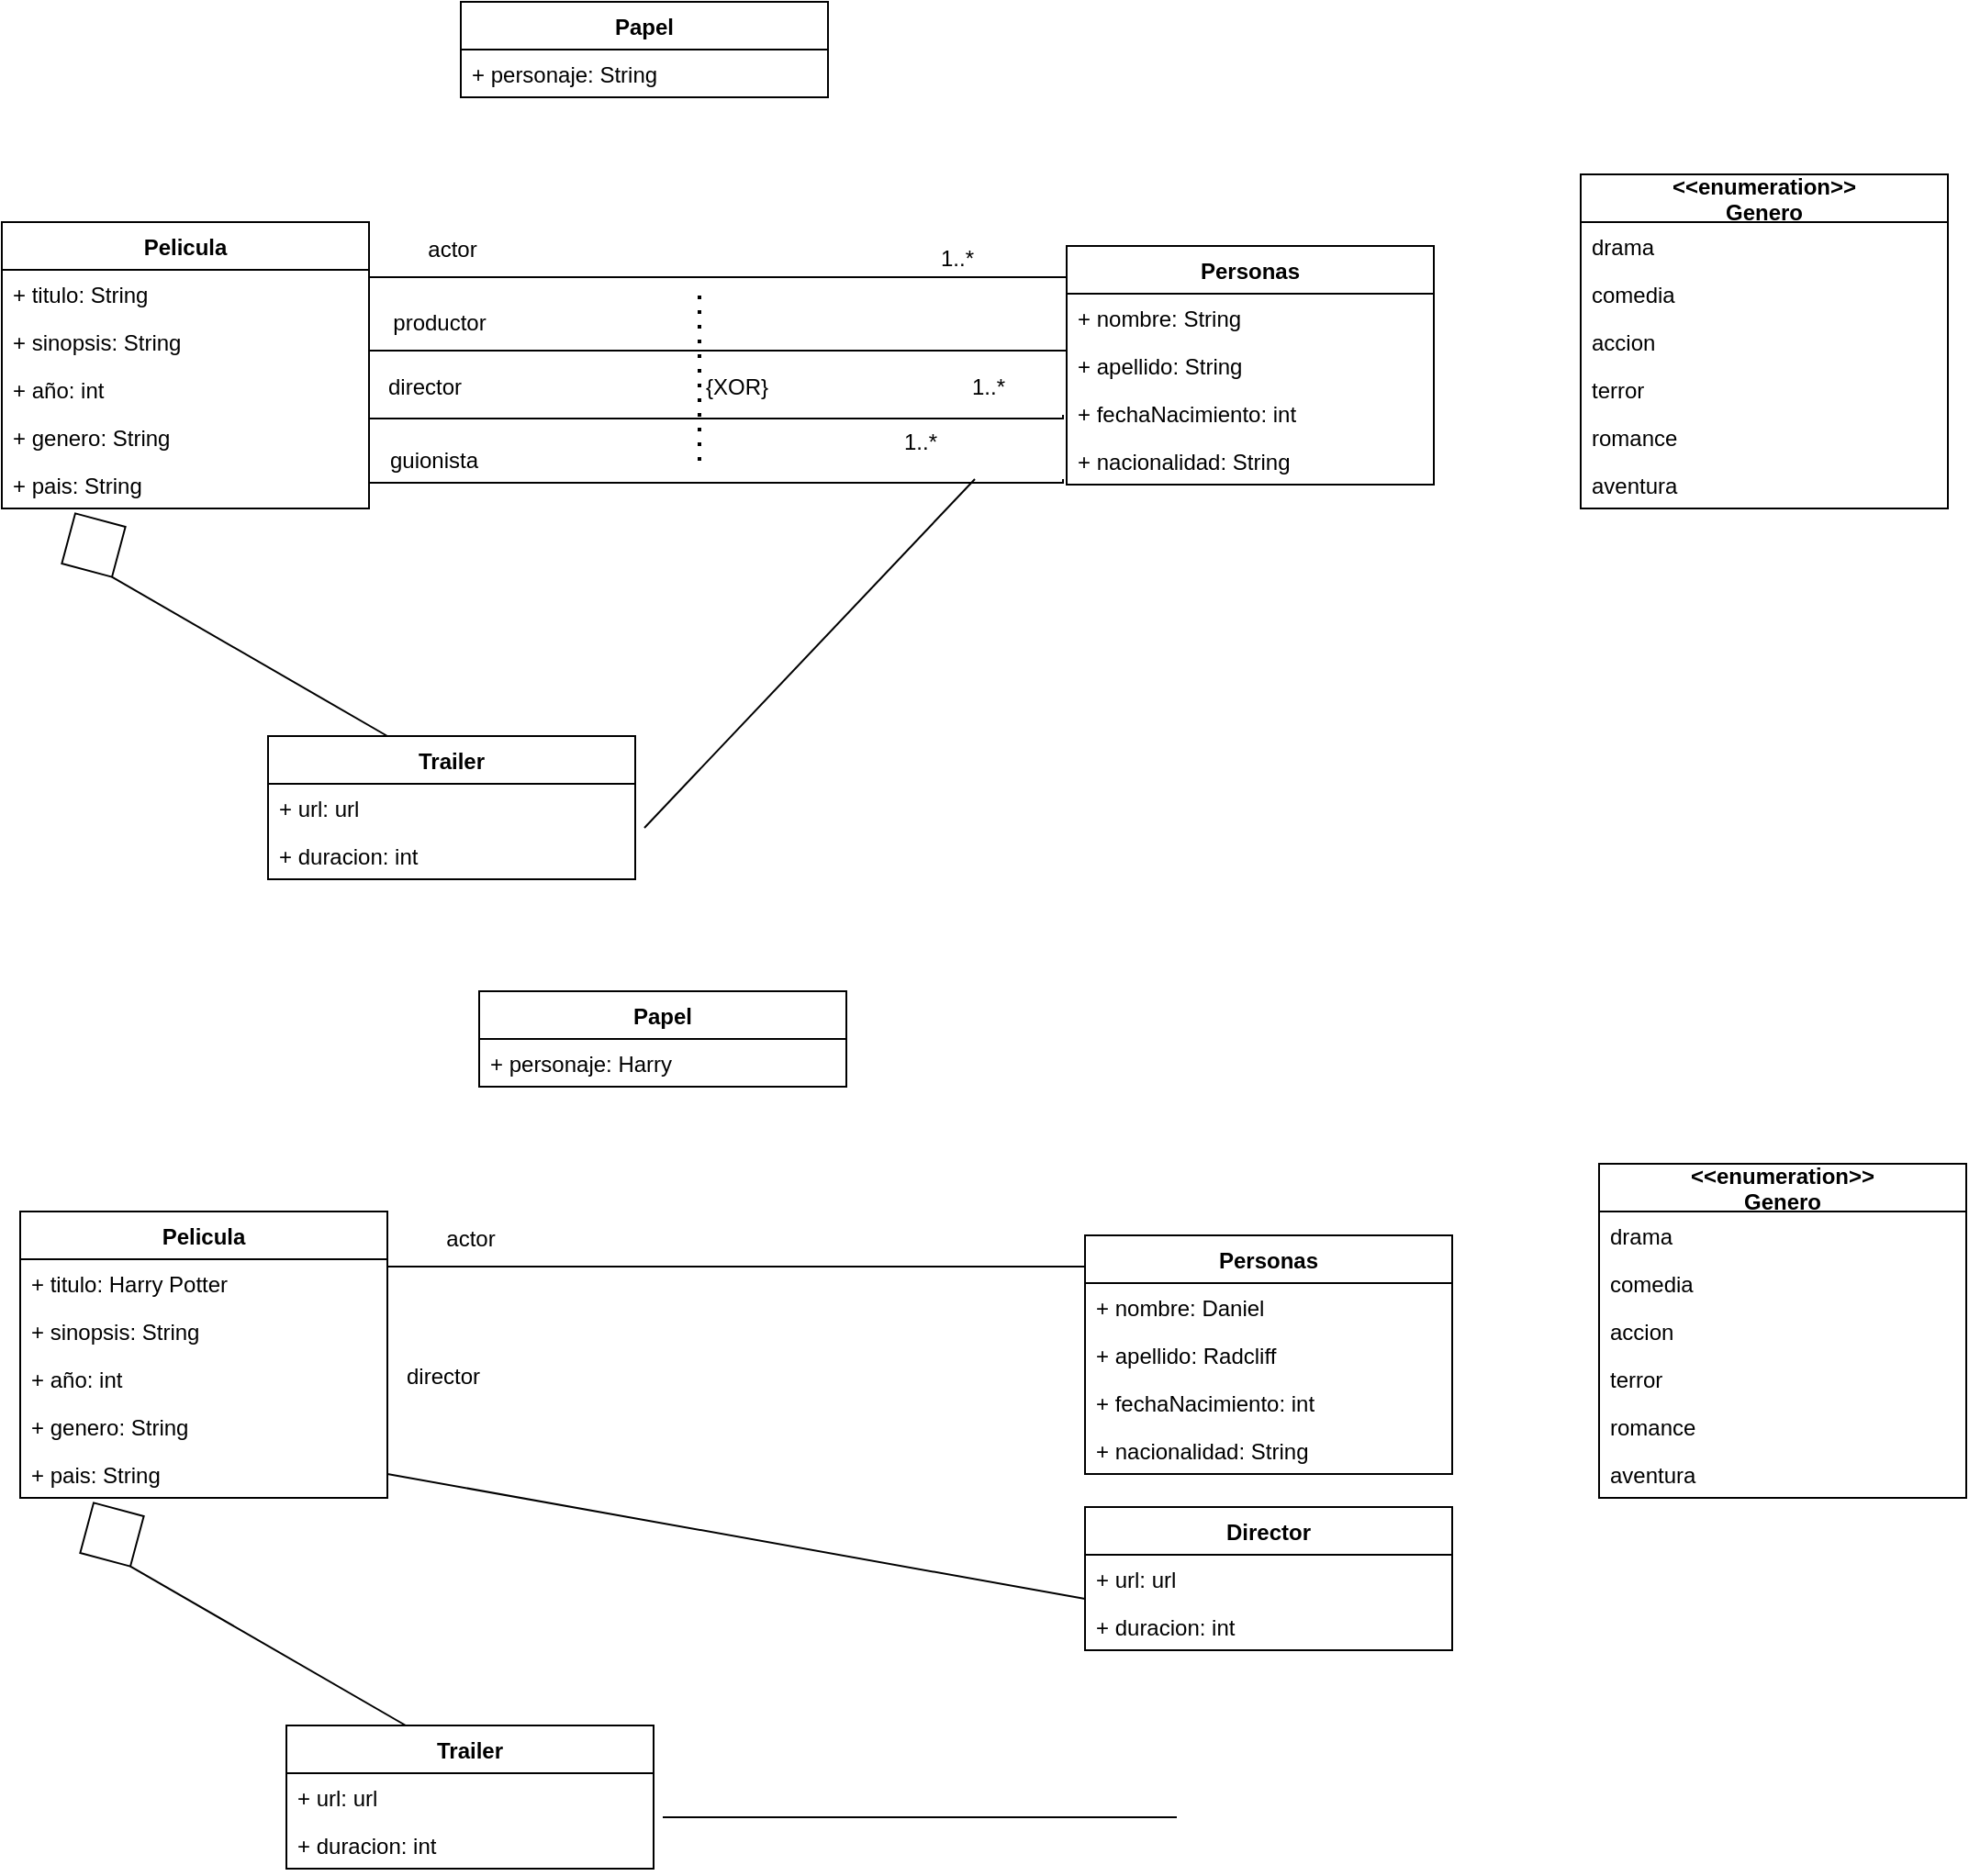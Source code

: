 <mxfile version="20.8.20" type="device"><diagram name="Página-1" id="RFLuZfYHAVXFZ298ACyZ"><mxGraphModel dx="1387" dy="788" grid="1" gridSize="10" guides="1" tooltips="1" connect="1" arrows="1" fold="1" page="1" pageScale="1" pageWidth="1654" pageHeight="2336" math="0" shadow="0"><root><mxCell id="0"/><mxCell id="1" parent="0"/><mxCell id="L2RYxnc0mbMFCB9pE1Jl-1" value="Pelicula" style="swimlane;fontStyle=1;childLayout=stackLayout;horizontal=1;startSize=26;fillColor=none;horizontalStack=0;resizeParent=1;resizeParentMax=0;resizeLast=0;collapsible=1;marginBottom=0;" parent="1" vertex="1"><mxGeometry x="270" y="130" width="200" height="156" as="geometry"/></mxCell><mxCell id="L2RYxnc0mbMFCB9pE1Jl-2" value="+ titulo: String" style="text;strokeColor=none;fillColor=none;align=left;verticalAlign=top;spacingLeft=4;spacingRight=4;overflow=hidden;rotatable=0;points=[[0,0.5],[1,0.5]];portConstraint=eastwest;" parent="L2RYxnc0mbMFCB9pE1Jl-1" vertex="1"><mxGeometry y="26" width="200" height="26" as="geometry"/></mxCell><mxCell id="L2RYxnc0mbMFCB9pE1Jl-3" value="+ sinopsis: String" style="text;strokeColor=none;fillColor=none;align=left;verticalAlign=top;spacingLeft=4;spacingRight=4;overflow=hidden;rotatable=0;points=[[0,0.5],[1,0.5]];portConstraint=eastwest;" parent="L2RYxnc0mbMFCB9pE1Jl-1" vertex="1"><mxGeometry y="52" width="200" height="26" as="geometry"/></mxCell><mxCell id="L2RYxnc0mbMFCB9pE1Jl-4" value="+ año: int" style="text;strokeColor=none;fillColor=none;align=left;verticalAlign=top;spacingLeft=4;spacingRight=4;overflow=hidden;rotatable=0;points=[[0,0.5],[1,0.5]];portConstraint=eastwest;" parent="L2RYxnc0mbMFCB9pE1Jl-1" vertex="1"><mxGeometry y="78" width="200" height="26" as="geometry"/></mxCell><mxCell id="L2RYxnc0mbMFCB9pE1Jl-5" value="+ genero: String" style="text;strokeColor=none;fillColor=none;align=left;verticalAlign=top;spacingLeft=4;spacingRight=4;overflow=hidden;rotatable=0;points=[[0,0.5],[1,0.5]];portConstraint=eastwest;" parent="L2RYxnc0mbMFCB9pE1Jl-1" vertex="1"><mxGeometry y="104" width="200" height="26" as="geometry"/></mxCell><mxCell id="L2RYxnc0mbMFCB9pE1Jl-6" value="+ pais: String" style="text;strokeColor=none;fillColor=none;align=left;verticalAlign=top;spacingLeft=4;spacingRight=4;overflow=hidden;rotatable=0;points=[[0,0.5],[1,0.5]];portConstraint=eastwest;" parent="L2RYxnc0mbMFCB9pE1Jl-1" vertex="1"><mxGeometry y="130" width="200" height="26" as="geometry"/></mxCell><mxCell id="L2RYxnc0mbMFCB9pE1Jl-11" value="Personas" style="swimlane;fontStyle=1;childLayout=stackLayout;horizontal=1;startSize=26;fillColor=none;horizontalStack=0;resizeParent=1;resizeParentMax=0;resizeLast=0;collapsible=1;marginBottom=0;" parent="1" vertex="1"><mxGeometry x="850" y="143" width="200" height="130" as="geometry"/></mxCell><mxCell id="L2RYxnc0mbMFCB9pE1Jl-12" value="+ nombre: String" style="text;strokeColor=none;fillColor=none;align=left;verticalAlign=top;spacingLeft=4;spacingRight=4;overflow=hidden;rotatable=0;points=[[0,0.5],[1,0.5]];portConstraint=eastwest;" parent="L2RYxnc0mbMFCB9pE1Jl-11" vertex="1"><mxGeometry y="26" width="200" height="26" as="geometry"/></mxCell><mxCell id="L2RYxnc0mbMFCB9pE1Jl-13" value="+ apellido: String" style="text;strokeColor=none;fillColor=none;align=left;verticalAlign=top;spacingLeft=4;spacingRight=4;overflow=hidden;rotatable=0;points=[[0,0.5],[1,0.5]];portConstraint=eastwest;" parent="L2RYxnc0mbMFCB9pE1Jl-11" vertex="1"><mxGeometry y="52" width="200" height="26" as="geometry"/></mxCell><mxCell id="L2RYxnc0mbMFCB9pE1Jl-14" value="+ fechaNacimiento: int" style="text;strokeColor=none;fillColor=none;align=left;verticalAlign=top;spacingLeft=4;spacingRight=4;overflow=hidden;rotatable=0;points=[[0,0.5],[1,0.5]];portConstraint=eastwest;" parent="L2RYxnc0mbMFCB9pE1Jl-11" vertex="1"><mxGeometry y="78" width="200" height="26" as="geometry"/></mxCell><mxCell id="L2RYxnc0mbMFCB9pE1Jl-15" value="+ nacionalidad: String" style="text;strokeColor=none;fillColor=none;align=left;verticalAlign=top;spacingLeft=4;spacingRight=4;overflow=hidden;rotatable=0;points=[[0,0.5],[1,0.5]];portConstraint=eastwest;" parent="L2RYxnc0mbMFCB9pE1Jl-11" vertex="1"><mxGeometry y="104" width="200" height="26" as="geometry"/></mxCell><mxCell id="L2RYxnc0mbMFCB9pE1Jl-17" style="edgeStyle=orthogonalEdgeStyle;rounded=0;orthogonalLoop=1;jettySize=auto;html=1;endArrow=none;endFill=0;" parent="1" source="L2RYxnc0mbMFCB9pE1Jl-2" edge="1"><mxGeometry relative="1" as="geometry"><mxPoint x="850" y="180" as="targetPoint"/><Array as="points"><mxPoint x="850" y="160"/></Array></mxGeometry></mxCell><mxCell id="L2RYxnc0mbMFCB9pE1Jl-19" style="edgeStyle=orthogonalEdgeStyle;rounded=0;orthogonalLoop=1;jettySize=auto;html=1;entryX=-0.01;entryY=0.115;entryDx=0;entryDy=0;entryPerimeter=0;endArrow=none;endFill=0;" parent="1" edge="1"><mxGeometry relative="1" as="geometry"><mxPoint x="848" y="235" as="targetPoint"/><mxPoint x="470" y="237" as="sourcePoint"/><Array as="points"><mxPoint x="848" y="237"/></Array></mxGeometry></mxCell><mxCell id="L2RYxnc0mbMFCB9pE1Jl-20" style="edgeStyle=orthogonalEdgeStyle;rounded=0;orthogonalLoop=1;jettySize=auto;html=1;entryX=-0.01;entryY=0.115;entryDx=0;entryDy=0;entryPerimeter=0;endArrow=none;endFill=0;" parent="1" edge="1"><mxGeometry relative="1" as="geometry"><mxPoint x="848" y="270" as="targetPoint"/><mxPoint x="470" y="272" as="sourcePoint"/><Array as="points"><mxPoint x="848" y="272"/></Array></mxGeometry></mxCell><mxCell id="L2RYxnc0mbMFCB9pE1Jl-21" value="actor" style="text;html=1;align=center;verticalAlign=middle;resizable=0;points=[];autosize=1;strokeColor=none;fillColor=none;" parent="1" vertex="1"><mxGeometry x="490" y="130" width="50" height="30" as="geometry"/></mxCell><mxCell id="L2RYxnc0mbMFCB9pE1Jl-22" value="productor" style="text;html=1;align=center;verticalAlign=middle;resizable=0;points=[];autosize=1;strokeColor=none;fillColor=none;" parent="1" vertex="1"><mxGeometry x="473" y="170" width="70" height="30" as="geometry"/></mxCell><mxCell id="L2RYxnc0mbMFCB9pE1Jl-23" value="guionista" style="text;html=1;align=center;verticalAlign=middle;resizable=0;points=[];autosize=1;strokeColor=none;fillColor=none;" parent="1" vertex="1"><mxGeometry x="470" y="245" width="70" height="30" as="geometry"/></mxCell><mxCell id="L2RYxnc0mbMFCB9pE1Jl-24" value="director" style="text;html=1;align=center;verticalAlign=middle;resizable=0;points=[];autosize=1;strokeColor=none;fillColor=none;" parent="1" vertex="1"><mxGeometry x="470" y="205" width="60" height="30" as="geometry"/></mxCell><mxCell id="L2RYxnc0mbMFCB9pE1Jl-25" value="" style="endArrow=none;dashed=1;html=1;dashPattern=1 3;strokeWidth=2;rounded=0;" parent="1" edge="1"><mxGeometry width="50" height="50" relative="1" as="geometry"><mxPoint x="650" y="260" as="sourcePoint"/><mxPoint x="650" y="170" as="targetPoint"/></mxGeometry></mxCell><mxCell id="L2RYxnc0mbMFCB9pE1Jl-26" value="{XOR}" style="text;html=1;align=center;verticalAlign=middle;resizable=0;points=[];autosize=1;strokeColor=none;fillColor=none;" parent="1" vertex="1"><mxGeometry x="640" y="205" width="60" height="30" as="geometry"/></mxCell><mxCell id="L2RYxnc0mbMFCB9pE1Jl-31" value="1..*" style="text;html=1;align=center;verticalAlign=middle;resizable=0;points=[];autosize=1;strokeColor=none;fillColor=none;" parent="1" vertex="1"><mxGeometry x="750" y="235" width="40" height="30" as="geometry"/></mxCell><mxCell id="L2RYxnc0mbMFCB9pE1Jl-32" style="edgeStyle=orthogonalEdgeStyle;rounded=0;orthogonalLoop=1;jettySize=auto;html=1;endArrow=none;endFill=0;" parent="1" edge="1"><mxGeometry relative="1" as="geometry"><mxPoint x="850" y="200" as="targetPoint"/><mxPoint x="470" y="200" as="sourcePoint"/><Array as="points"><mxPoint x="848" y="200"/></Array></mxGeometry></mxCell><mxCell id="L2RYxnc0mbMFCB9pE1Jl-33" value="1..*" style="text;html=1;align=center;verticalAlign=middle;resizable=0;points=[];autosize=1;strokeColor=none;fillColor=none;" parent="1" vertex="1"><mxGeometry x="787" y="205" width="40" height="30" as="geometry"/></mxCell><mxCell id="13vl3o3LQQOoGvWMu2V--1" value="Papel" style="swimlane;fontStyle=1;childLayout=stackLayout;horizontal=1;startSize=26;fillColor=none;horizontalStack=0;resizeParent=1;resizeParentMax=0;resizeLast=0;collapsible=1;marginBottom=0;" vertex="1" parent="1"><mxGeometry x="520" y="10" width="200" height="52" as="geometry"/></mxCell><mxCell id="13vl3o3LQQOoGvWMu2V--2" value="+ personaje: String" style="text;strokeColor=none;fillColor=none;align=left;verticalAlign=top;spacingLeft=4;spacingRight=4;overflow=hidden;rotatable=0;points=[[0,0.5],[1,0.5]];portConstraint=eastwest;" vertex="1" parent="13vl3o3LQQOoGvWMu2V--1"><mxGeometry y="26" width="200" height="26" as="geometry"/></mxCell><mxCell id="13vl3o3LQQOoGvWMu2V--7" value="&lt;&lt;enumeration&gt;&gt;&#10;Genero" style="swimlane;fontStyle=1;childLayout=stackLayout;horizontal=1;startSize=26;fillColor=none;horizontalStack=0;resizeParent=1;resizeParentMax=0;resizeLast=0;collapsible=1;marginBottom=0;" vertex="1" parent="1"><mxGeometry x="1130" y="104" width="200" height="182" as="geometry"/></mxCell><mxCell id="13vl3o3LQQOoGvWMu2V--8" value="drama" style="text;strokeColor=none;fillColor=none;align=left;verticalAlign=top;spacingLeft=4;spacingRight=4;overflow=hidden;rotatable=0;points=[[0,0.5],[1,0.5]];portConstraint=eastwest;" vertex="1" parent="13vl3o3LQQOoGvWMu2V--7"><mxGeometry y="26" width="200" height="26" as="geometry"/></mxCell><mxCell id="13vl3o3LQQOoGvWMu2V--9" value="comedia" style="text;strokeColor=none;fillColor=none;align=left;verticalAlign=top;spacingLeft=4;spacingRight=4;overflow=hidden;rotatable=0;points=[[0,0.5],[1,0.5]];portConstraint=eastwest;" vertex="1" parent="13vl3o3LQQOoGvWMu2V--7"><mxGeometry y="52" width="200" height="26" as="geometry"/></mxCell><mxCell id="13vl3o3LQQOoGvWMu2V--10" value="accion" style="text;strokeColor=none;fillColor=none;align=left;verticalAlign=top;spacingLeft=4;spacingRight=4;overflow=hidden;rotatable=0;points=[[0,0.5],[1,0.5]];portConstraint=eastwest;" vertex="1" parent="13vl3o3LQQOoGvWMu2V--7"><mxGeometry y="78" width="200" height="26" as="geometry"/></mxCell><mxCell id="13vl3o3LQQOoGvWMu2V--11" value="terror" style="text;strokeColor=none;fillColor=none;align=left;verticalAlign=top;spacingLeft=4;spacingRight=4;overflow=hidden;rotatable=0;points=[[0,0.5],[1,0.5]];portConstraint=eastwest;" vertex="1" parent="13vl3o3LQQOoGvWMu2V--7"><mxGeometry y="104" width="200" height="26" as="geometry"/></mxCell><mxCell id="13vl3o3LQQOoGvWMu2V--12" value="romance" style="text;strokeColor=none;fillColor=none;align=left;verticalAlign=top;spacingLeft=4;spacingRight=4;overflow=hidden;rotatable=0;points=[[0,0.5],[1,0.5]];portConstraint=eastwest;" vertex="1" parent="13vl3o3LQQOoGvWMu2V--7"><mxGeometry y="130" width="200" height="26" as="geometry"/></mxCell><mxCell id="13vl3o3LQQOoGvWMu2V--13" value="aventura" style="text;strokeColor=none;fillColor=none;align=left;verticalAlign=top;spacingLeft=4;spacingRight=4;overflow=hidden;rotatable=0;points=[[0,0.5],[1,0.5]];portConstraint=eastwest;" vertex="1" parent="13vl3o3LQQOoGvWMu2V--7"><mxGeometry y="156" width="200" height="26" as="geometry"/></mxCell><mxCell id="13vl3o3LQQOoGvWMu2V--14" value="Trailer" style="swimlane;fontStyle=1;childLayout=stackLayout;horizontal=1;startSize=26;fillColor=none;horizontalStack=0;resizeParent=1;resizeParentMax=0;resizeLast=0;collapsible=1;marginBottom=0;" vertex="1" parent="1"><mxGeometry x="415" y="410" width="200" height="78" as="geometry"/></mxCell><mxCell id="13vl3o3LQQOoGvWMu2V--15" value="+ url: url&#10;" style="text;strokeColor=none;fillColor=none;align=left;verticalAlign=top;spacingLeft=4;spacingRight=4;overflow=hidden;rotatable=0;points=[[0,0.5],[1,0.5]];portConstraint=eastwest;" vertex="1" parent="13vl3o3LQQOoGvWMu2V--14"><mxGeometry y="26" width="200" height="26" as="geometry"/></mxCell><mxCell id="13vl3o3LQQOoGvWMu2V--16" value="+ duracion: int" style="text;strokeColor=none;fillColor=none;align=left;verticalAlign=top;spacingLeft=4;spacingRight=4;overflow=hidden;rotatable=0;points=[[0,0.5],[1,0.5]];portConstraint=eastwest;" vertex="1" parent="13vl3o3LQQOoGvWMu2V--14"><mxGeometry y="52" width="200" height="26" as="geometry"/></mxCell><mxCell id="13vl3o3LQQOoGvWMu2V--19" value="1..*" style="text;html=1;align=center;verticalAlign=middle;resizable=0;points=[];autosize=1;strokeColor=none;fillColor=none;" vertex="1" parent="1"><mxGeometry x="770" y="135" width="40" height="30" as="geometry"/></mxCell><mxCell id="13vl3o3LQQOoGvWMu2V--20" value="" style="rhombus;whiteSpace=wrap;html=1;rotation=-30;" vertex="1" parent="1"><mxGeometry x="300" y="286" width="40" height="40" as="geometry"/></mxCell><mxCell id="13vl3o3LQQOoGvWMu2V--21" value="" style="endArrow=none;html=1;rounded=0;entryX=0.5;entryY=1;entryDx=0;entryDy=0;exitX=0.325;exitY=0;exitDx=0;exitDy=0;exitPerimeter=0;" edge="1" parent="1" source="13vl3o3LQQOoGvWMu2V--14" target="13vl3o3LQQOoGvWMu2V--20"><mxGeometry width="50" height="50" relative="1" as="geometry"><mxPoint x="320" y="390" as="sourcePoint"/><mxPoint x="370" y="340" as="targetPoint"/></mxGeometry></mxCell><mxCell id="13vl3o3LQQOoGvWMu2V--22" value="" style="endArrow=none;html=1;rounded=0;" edge="1" parent="1"><mxGeometry width="50" height="50" relative="1" as="geometry"><mxPoint x="620" y="460" as="sourcePoint"/><mxPoint x="800" y="270" as="targetPoint"/></mxGeometry></mxCell><mxCell id="13vl3o3LQQOoGvWMu2V--23" value="Pelicula" style="swimlane;fontStyle=1;childLayout=stackLayout;horizontal=1;startSize=26;fillColor=none;horizontalStack=0;resizeParent=1;resizeParentMax=0;resizeLast=0;collapsible=1;marginBottom=0;" vertex="1" parent="1"><mxGeometry x="280" y="669" width="200" height="156" as="geometry"/></mxCell><mxCell id="13vl3o3LQQOoGvWMu2V--24" value="+ titulo: Harry Potter" style="text;strokeColor=none;fillColor=none;align=left;verticalAlign=top;spacingLeft=4;spacingRight=4;overflow=hidden;rotatable=0;points=[[0,0.5],[1,0.5]];portConstraint=eastwest;" vertex="1" parent="13vl3o3LQQOoGvWMu2V--23"><mxGeometry y="26" width="200" height="26" as="geometry"/></mxCell><mxCell id="13vl3o3LQQOoGvWMu2V--25" value="+ sinopsis: String" style="text;strokeColor=none;fillColor=none;align=left;verticalAlign=top;spacingLeft=4;spacingRight=4;overflow=hidden;rotatable=0;points=[[0,0.5],[1,0.5]];portConstraint=eastwest;" vertex="1" parent="13vl3o3LQQOoGvWMu2V--23"><mxGeometry y="52" width="200" height="26" as="geometry"/></mxCell><mxCell id="13vl3o3LQQOoGvWMu2V--26" value="+ año: int" style="text;strokeColor=none;fillColor=none;align=left;verticalAlign=top;spacingLeft=4;spacingRight=4;overflow=hidden;rotatable=0;points=[[0,0.5],[1,0.5]];portConstraint=eastwest;" vertex="1" parent="13vl3o3LQQOoGvWMu2V--23"><mxGeometry y="78" width="200" height="26" as="geometry"/></mxCell><mxCell id="13vl3o3LQQOoGvWMu2V--27" value="+ genero: String" style="text;strokeColor=none;fillColor=none;align=left;verticalAlign=top;spacingLeft=4;spacingRight=4;overflow=hidden;rotatable=0;points=[[0,0.5],[1,0.5]];portConstraint=eastwest;" vertex="1" parent="13vl3o3LQQOoGvWMu2V--23"><mxGeometry y="104" width="200" height="26" as="geometry"/></mxCell><mxCell id="13vl3o3LQQOoGvWMu2V--28" value="+ pais: String" style="text;strokeColor=none;fillColor=none;align=left;verticalAlign=top;spacingLeft=4;spacingRight=4;overflow=hidden;rotatable=0;points=[[0,0.5],[1,0.5]];portConstraint=eastwest;" vertex="1" parent="13vl3o3LQQOoGvWMu2V--23"><mxGeometry y="130" width="200" height="26" as="geometry"/></mxCell><mxCell id="13vl3o3LQQOoGvWMu2V--29" value="Personas" style="swimlane;fontStyle=1;childLayout=stackLayout;horizontal=1;startSize=26;fillColor=none;horizontalStack=0;resizeParent=1;resizeParentMax=0;resizeLast=0;collapsible=1;marginBottom=0;" vertex="1" parent="1"><mxGeometry x="860" y="682" width="200" height="130" as="geometry"/></mxCell><mxCell id="13vl3o3LQQOoGvWMu2V--30" value="+ nombre: Daniel" style="text;strokeColor=none;fillColor=none;align=left;verticalAlign=top;spacingLeft=4;spacingRight=4;overflow=hidden;rotatable=0;points=[[0,0.5],[1,0.5]];portConstraint=eastwest;" vertex="1" parent="13vl3o3LQQOoGvWMu2V--29"><mxGeometry y="26" width="200" height="26" as="geometry"/></mxCell><mxCell id="13vl3o3LQQOoGvWMu2V--31" value="+ apellido: Radcliff" style="text;strokeColor=none;fillColor=none;align=left;verticalAlign=top;spacingLeft=4;spacingRight=4;overflow=hidden;rotatable=0;points=[[0,0.5],[1,0.5]];portConstraint=eastwest;" vertex="1" parent="13vl3o3LQQOoGvWMu2V--29"><mxGeometry y="52" width="200" height="26" as="geometry"/></mxCell><mxCell id="13vl3o3LQQOoGvWMu2V--32" value="+ fechaNacimiento: int" style="text;strokeColor=none;fillColor=none;align=left;verticalAlign=top;spacingLeft=4;spacingRight=4;overflow=hidden;rotatable=0;points=[[0,0.5],[1,0.5]];portConstraint=eastwest;" vertex="1" parent="13vl3o3LQQOoGvWMu2V--29"><mxGeometry y="78" width="200" height="26" as="geometry"/></mxCell><mxCell id="13vl3o3LQQOoGvWMu2V--33" value="+ nacionalidad: String" style="text;strokeColor=none;fillColor=none;align=left;verticalAlign=top;spacingLeft=4;spacingRight=4;overflow=hidden;rotatable=0;points=[[0,0.5],[1,0.5]];portConstraint=eastwest;" vertex="1" parent="13vl3o3LQQOoGvWMu2V--29"><mxGeometry y="104" width="200" height="26" as="geometry"/></mxCell><mxCell id="13vl3o3LQQOoGvWMu2V--34" style="edgeStyle=orthogonalEdgeStyle;rounded=0;orthogonalLoop=1;jettySize=auto;html=1;endArrow=none;endFill=0;" edge="1" parent="1" source="13vl3o3LQQOoGvWMu2V--24"><mxGeometry relative="1" as="geometry"><mxPoint x="860" y="719" as="targetPoint"/><Array as="points"><mxPoint x="860" y="699"/></Array></mxGeometry></mxCell><mxCell id="13vl3o3LQQOoGvWMu2V--37" value="actor" style="text;html=1;align=center;verticalAlign=middle;resizable=0;points=[];autosize=1;strokeColor=none;fillColor=none;" vertex="1" parent="1"><mxGeometry x="500" y="669" width="50" height="30" as="geometry"/></mxCell><mxCell id="13vl3o3LQQOoGvWMu2V--40" value="director" style="text;html=1;align=center;verticalAlign=middle;resizable=0;points=[];autosize=1;strokeColor=none;fillColor=none;" vertex="1" parent="1"><mxGeometry x="480" y="744" width="60" height="30" as="geometry"/></mxCell><mxCell id="13vl3o3LQQOoGvWMu2V--46" value="Papel" style="swimlane;fontStyle=1;childLayout=stackLayout;horizontal=1;startSize=26;fillColor=none;horizontalStack=0;resizeParent=1;resizeParentMax=0;resizeLast=0;collapsible=1;marginBottom=0;" vertex="1" parent="1"><mxGeometry x="530" y="549" width="200" height="52" as="geometry"/></mxCell><mxCell id="13vl3o3LQQOoGvWMu2V--47" value="+ personaje: Harry" style="text;strokeColor=none;fillColor=none;align=left;verticalAlign=top;spacingLeft=4;spacingRight=4;overflow=hidden;rotatable=0;points=[[0,0.5],[1,0.5]];portConstraint=eastwest;" vertex="1" parent="13vl3o3LQQOoGvWMu2V--46"><mxGeometry y="26" width="200" height="26" as="geometry"/></mxCell><mxCell id="13vl3o3LQQOoGvWMu2V--48" value="&lt;&lt;enumeration&gt;&gt;&#10;Genero" style="swimlane;fontStyle=1;childLayout=stackLayout;horizontal=1;startSize=26;fillColor=none;horizontalStack=0;resizeParent=1;resizeParentMax=0;resizeLast=0;collapsible=1;marginBottom=0;" vertex="1" parent="1"><mxGeometry x="1140" y="643" width="200" height="182" as="geometry"/></mxCell><mxCell id="13vl3o3LQQOoGvWMu2V--49" value="drama" style="text;strokeColor=none;fillColor=none;align=left;verticalAlign=top;spacingLeft=4;spacingRight=4;overflow=hidden;rotatable=0;points=[[0,0.5],[1,0.5]];portConstraint=eastwest;" vertex="1" parent="13vl3o3LQQOoGvWMu2V--48"><mxGeometry y="26" width="200" height="26" as="geometry"/></mxCell><mxCell id="13vl3o3LQQOoGvWMu2V--50" value="comedia" style="text;strokeColor=none;fillColor=none;align=left;verticalAlign=top;spacingLeft=4;spacingRight=4;overflow=hidden;rotatable=0;points=[[0,0.5],[1,0.5]];portConstraint=eastwest;" vertex="1" parent="13vl3o3LQQOoGvWMu2V--48"><mxGeometry y="52" width="200" height="26" as="geometry"/></mxCell><mxCell id="13vl3o3LQQOoGvWMu2V--51" value="accion" style="text;strokeColor=none;fillColor=none;align=left;verticalAlign=top;spacingLeft=4;spacingRight=4;overflow=hidden;rotatable=0;points=[[0,0.5],[1,0.5]];portConstraint=eastwest;" vertex="1" parent="13vl3o3LQQOoGvWMu2V--48"><mxGeometry y="78" width="200" height="26" as="geometry"/></mxCell><mxCell id="13vl3o3LQQOoGvWMu2V--52" value="terror" style="text;strokeColor=none;fillColor=none;align=left;verticalAlign=top;spacingLeft=4;spacingRight=4;overflow=hidden;rotatable=0;points=[[0,0.5],[1,0.5]];portConstraint=eastwest;" vertex="1" parent="13vl3o3LQQOoGvWMu2V--48"><mxGeometry y="104" width="200" height="26" as="geometry"/></mxCell><mxCell id="13vl3o3LQQOoGvWMu2V--53" value="romance" style="text;strokeColor=none;fillColor=none;align=left;verticalAlign=top;spacingLeft=4;spacingRight=4;overflow=hidden;rotatable=0;points=[[0,0.5],[1,0.5]];portConstraint=eastwest;" vertex="1" parent="13vl3o3LQQOoGvWMu2V--48"><mxGeometry y="130" width="200" height="26" as="geometry"/></mxCell><mxCell id="13vl3o3LQQOoGvWMu2V--54" value="aventura" style="text;strokeColor=none;fillColor=none;align=left;verticalAlign=top;spacingLeft=4;spacingRight=4;overflow=hidden;rotatable=0;points=[[0,0.5],[1,0.5]];portConstraint=eastwest;" vertex="1" parent="13vl3o3LQQOoGvWMu2V--48"><mxGeometry y="156" width="200" height="26" as="geometry"/></mxCell><mxCell id="13vl3o3LQQOoGvWMu2V--55" value="Trailer" style="swimlane;fontStyle=1;childLayout=stackLayout;horizontal=1;startSize=26;fillColor=none;horizontalStack=0;resizeParent=1;resizeParentMax=0;resizeLast=0;collapsible=1;marginBottom=0;" vertex="1" parent="1"><mxGeometry x="425" y="949" width="200" height="78" as="geometry"/></mxCell><mxCell id="13vl3o3LQQOoGvWMu2V--56" value="+ url: url&#10;" style="text;strokeColor=none;fillColor=none;align=left;verticalAlign=top;spacingLeft=4;spacingRight=4;overflow=hidden;rotatable=0;points=[[0,0.5],[1,0.5]];portConstraint=eastwest;" vertex="1" parent="13vl3o3LQQOoGvWMu2V--55"><mxGeometry y="26" width="200" height="26" as="geometry"/></mxCell><mxCell id="13vl3o3LQQOoGvWMu2V--57" value="+ duracion: int" style="text;strokeColor=none;fillColor=none;align=left;verticalAlign=top;spacingLeft=4;spacingRight=4;overflow=hidden;rotatable=0;points=[[0,0.5],[1,0.5]];portConstraint=eastwest;" vertex="1" parent="13vl3o3LQQOoGvWMu2V--55"><mxGeometry y="52" width="200" height="26" as="geometry"/></mxCell><mxCell id="13vl3o3LQQOoGvWMu2V--59" value="" style="rhombus;whiteSpace=wrap;html=1;rotation=-30;" vertex="1" parent="1"><mxGeometry x="310" y="825" width="40" height="40" as="geometry"/></mxCell><mxCell id="13vl3o3LQQOoGvWMu2V--60" value="" style="endArrow=none;html=1;rounded=0;entryX=0.5;entryY=1;entryDx=0;entryDy=0;exitX=0.325;exitY=0;exitDx=0;exitDy=0;exitPerimeter=0;" edge="1" parent="1" source="13vl3o3LQQOoGvWMu2V--55" target="13vl3o3LQQOoGvWMu2V--59"><mxGeometry width="50" height="50" relative="1" as="geometry"><mxPoint x="330" y="929" as="sourcePoint"/><mxPoint x="380" y="879" as="targetPoint"/></mxGeometry></mxCell><mxCell id="13vl3o3LQQOoGvWMu2V--61" value="" style="endArrow=none;html=1;rounded=0;" edge="1" parent="1"><mxGeometry width="50" height="50" relative="1" as="geometry"><mxPoint x="630" y="999" as="sourcePoint"/><mxPoint x="910" y="999" as="targetPoint"/></mxGeometry></mxCell><mxCell id="13vl3o3LQQOoGvWMu2V--62" value="Director" style="swimlane;fontStyle=1;childLayout=stackLayout;horizontal=1;startSize=26;fillColor=none;horizontalStack=0;resizeParent=1;resizeParentMax=0;resizeLast=0;collapsible=1;marginBottom=0;" vertex="1" parent="1"><mxGeometry x="860" y="830" width="200" height="78" as="geometry"/></mxCell><mxCell id="13vl3o3LQQOoGvWMu2V--63" value="+ url: url&#10;" style="text;strokeColor=none;fillColor=none;align=left;verticalAlign=top;spacingLeft=4;spacingRight=4;overflow=hidden;rotatable=0;points=[[0,0.5],[1,0.5]];portConstraint=eastwest;" vertex="1" parent="13vl3o3LQQOoGvWMu2V--62"><mxGeometry y="26" width="200" height="26" as="geometry"/></mxCell><mxCell id="13vl3o3LQQOoGvWMu2V--64" value="+ duracion: int" style="text;strokeColor=none;fillColor=none;align=left;verticalAlign=top;spacingLeft=4;spacingRight=4;overflow=hidden;rotatable=0;points=[[0,0.5],[1,0.5]];portConstraint=eastwest;" vertex="1" parent="13vl3o3LQQOoGvWMu2V--62"><mxGeometry y="52" width="200" height="26" as="geometry"/></mxCell><mxCell id="13vl3o3LQQOoGvWMu2V--65" value="" style="endArrow=none;html=1;rounded=0;exitX=1;exitY=0.5;exitDx=0;exitDy=0;" edge="1" parent="1" source="13vl3o3LQQOoGvWMu2V--28"><mxGeometry width="50" height="50" relative="1" as="geometry"><mxPoint x="810" y="930" as="sourcePoint"/><mxPoint x="860" y="880" as="targetPoint"/></mxGeometry></mxCell></root></mxGraphModel></diagram></mxfile>